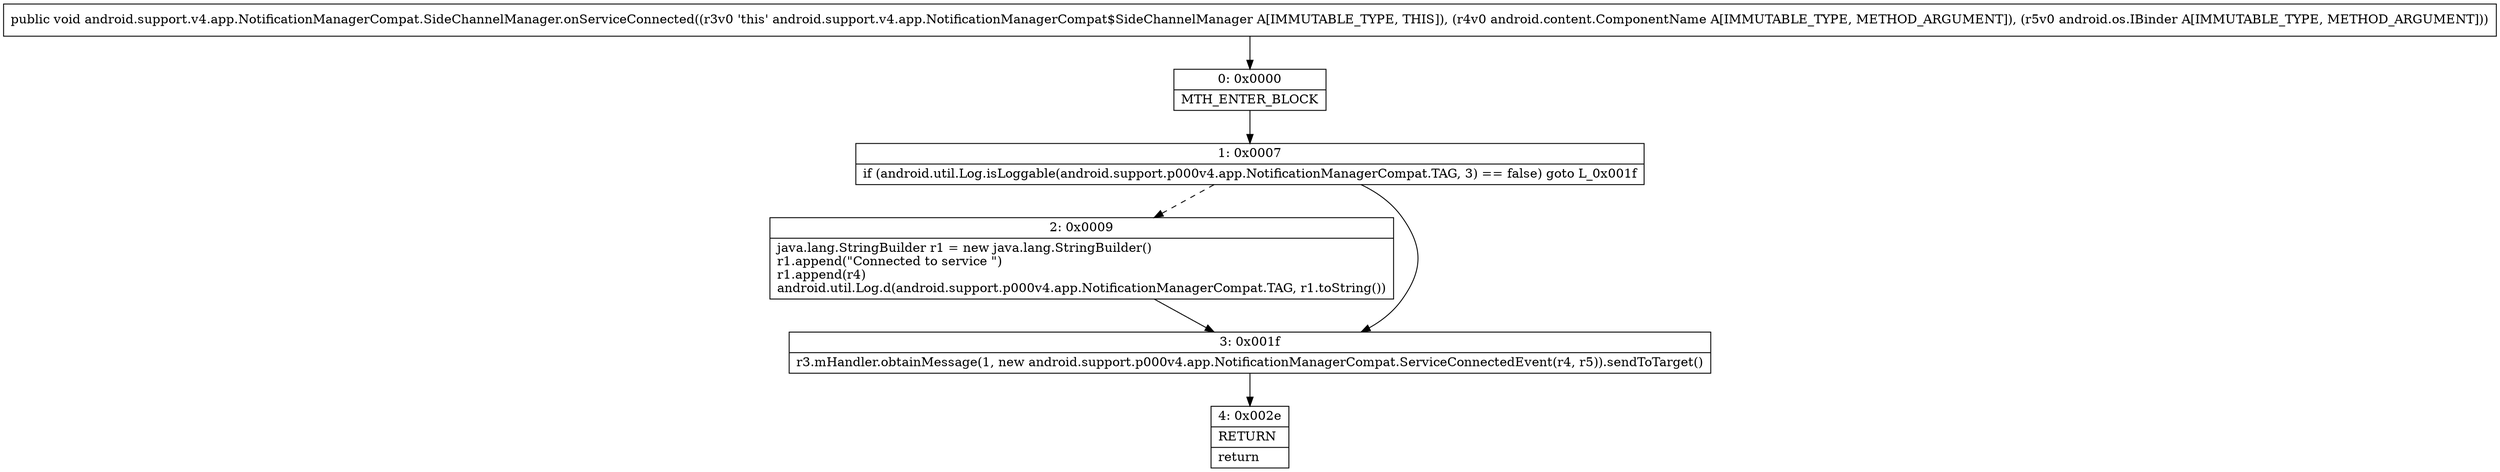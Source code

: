 digraph "CFG forandroid.support.v4.app.NotificationManagerCompat.SideChannelManager.onServiceConnected(Landroid\/content\/ComponentName;Landroid\/os\/IBinder;)V" {
Node_0 [shape=record,label="{0\:\ 0x0000|MTH_ENTER_BLOCK\l}"];
Node_1 [shape=record,label="{1\:\ 0x0007|if (android.util.Log.isLoggable(android.support.p000v4.app.NotificationManagerCompat.TAG, 3) == false) goto L_0x001f\l}"];
Node_2 [shape=record,label="{2\:\ 0x0009|java.lang.StringBuilder r1 = new java.lang.StringBuilder()\lr1.append(\"Connected to service \")\lr1.append(r4)\landroid.util.Log.d(android.support.p000v4.app.NotificationManagerCompat.TAG, r1.toString())\l}"];
Node_3 [shape=record,label="{3\:\ 0x001f|r3.mHandler.obtainMessage(1, new android.support.p000v4.app.NotificationManagerCompat.ServiceConnectedEvent(r4, r5)).sendToTarget()\l}"];
Node_4 [shape=record,label="{4\:\ 0x002e|RETURN\l|return\l}"];
MethodNode[shape=record,label="{public void android.support.v4.app.NotificationManagerCompat.SideChannelManager.onServiceConnected((r3v0 'this' android.support.v4.app.NotificationManagerCompat$SideChannelManager A[IMMUTABLE_TYPE, THIS]), (r4v0 android.content.ComponentName A[IMMUTABLE_TYPE, METHOD_ARGUMENT]), (r5v0 android.os.IBinder A[IMMUTABLE_TYPE, METHOD_ARGUMENT])) }"];
MethodNode -> Node_0;
Node_0 -> Node_1;
Node_1 -> Node_2[style=dashed];
Node_1 -> Node_3;
Node_2 -> Node_3;
Node_3 -> Node_4;
}

